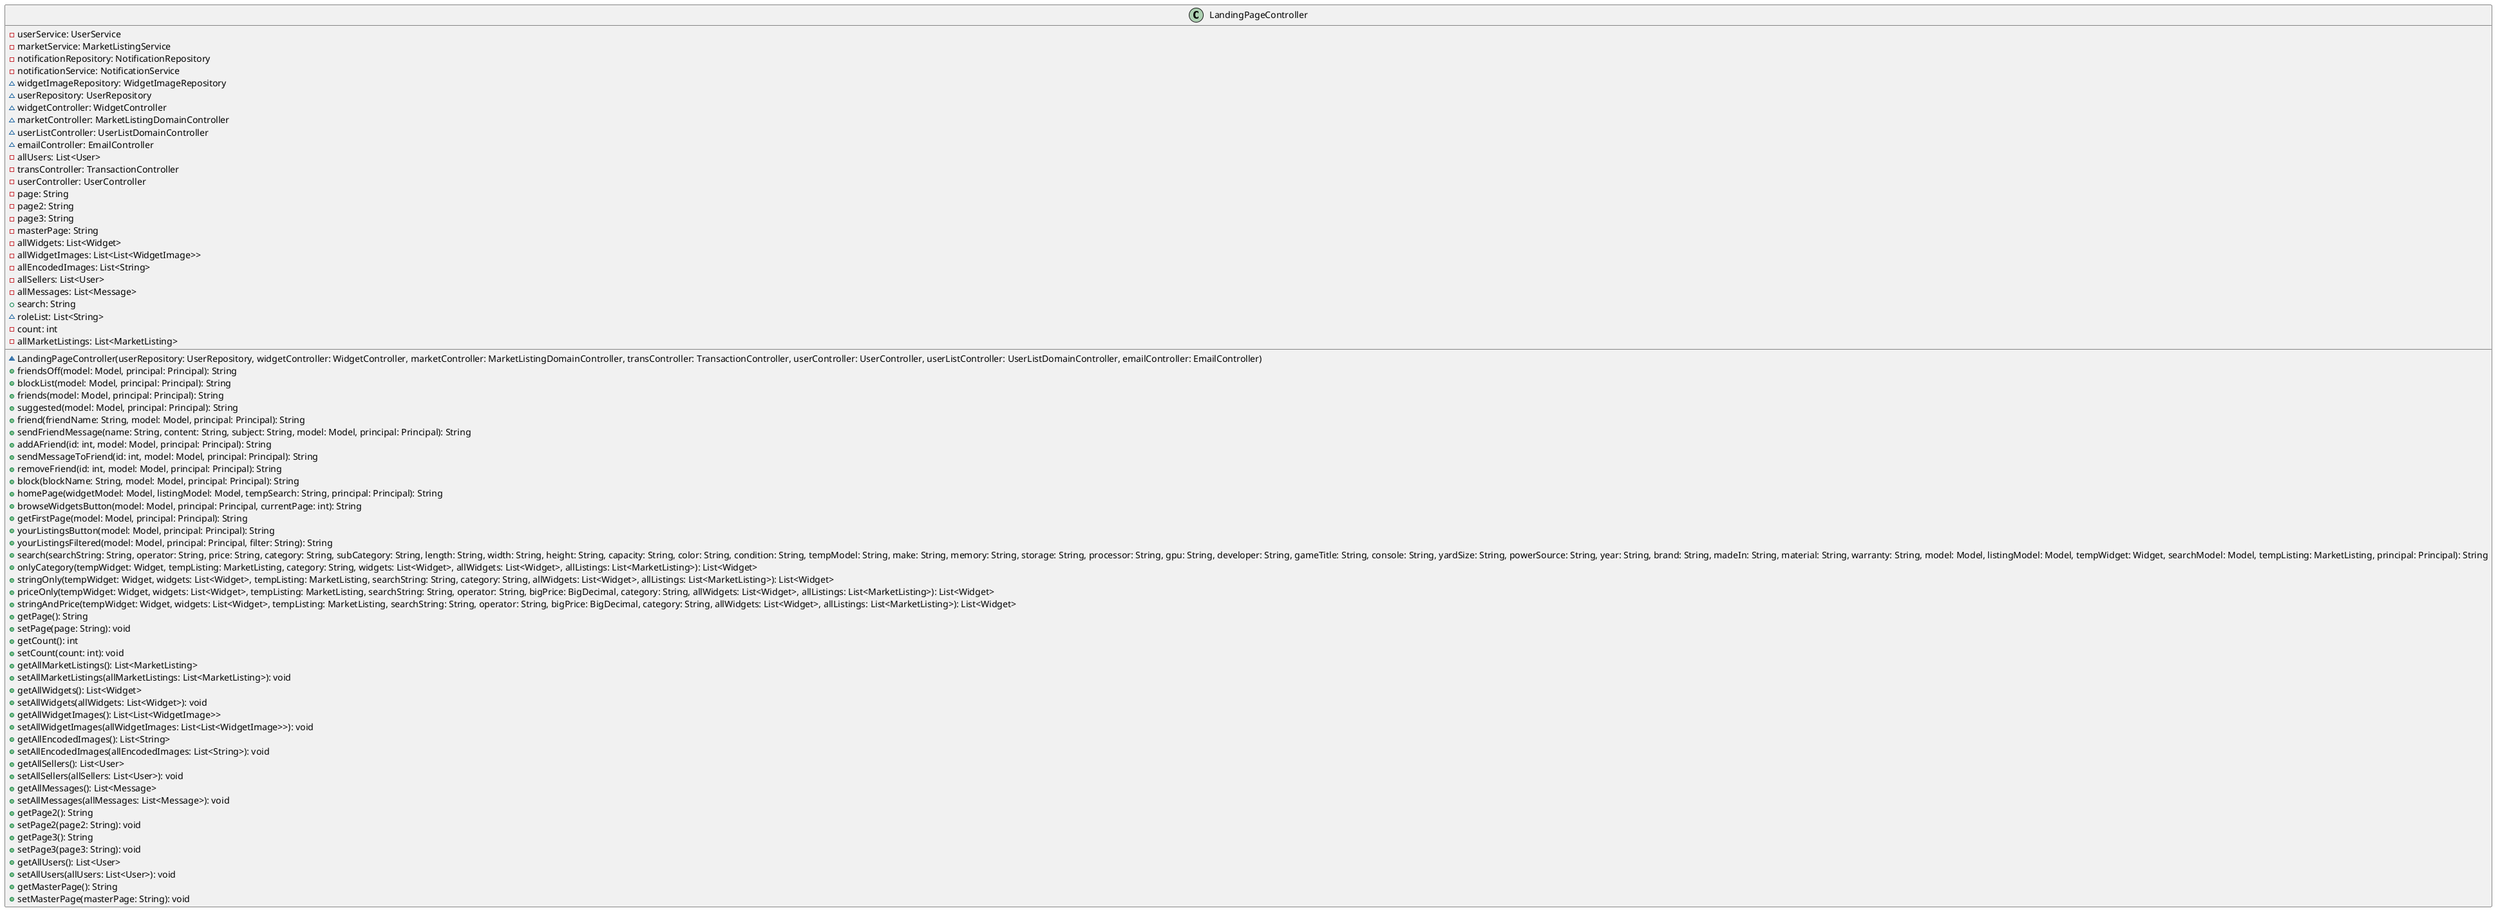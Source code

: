 @startuml
class LandingPageController [[java:edu.sru.cpsc.webshopping.controller.LandingPageController]] {
	-userService: UserService
	-marketService: MarketListingService
	-notificationRepository: NotificationRepository
	-notificationService: NotificationService
	~widgetImageRepository: WidgetImageRepository
	~userRepository: UserRepository
	~widgetController: WidgetController
	~marketController: MarketListingDomainController
	~userListController: UserListDomainController
	~emailController: EmailController
	-allUsers: List<User>
	-transController: TransactionController
	-userController: UserController
	-page: String
	-page2: String
	-page3: String
	-masterPage: String
	-allWidgets: List<Widget>
	-allWidgetImages: List<List<WidgetImage>>
	-allEncodedImages: List<String>
	-allSellers: List<User>
	-allMessages: List<Message>
	+search: String
	~roleList: List<String>
	-count: int
	-allMarketListings: List<MarketListing>
	~LandingPageController(userRepository: UserRepository, widgetController: WidgetController, marketController: MarketListingDomainController, transController: TransactionController, userController: UserController, userListController: UserListDomainController, emailController: EmailController)
	+friendsOff(model: Model, principal: Principal): String
	+blockList(model: Model, principal: Principal): String
	+friends(model: Model, principal: Principal): String
	+suggested(model: Model, principal: Principal): String
	+friend(friendName: String, model: Model, principal: Principal): String
	+sendFriendMessage(name: String, content: String, subject: String, model: Model, principal: Principal): String
	+addAFriend(id: int, model: Model, principal: Principal): String
	+sendMessageToFriend(id: int, model: Model, principal: Principal): String
	+removeFriend(id: int, model: Model, principal: Principal): String
	+block(blockName: String, model: Model, principal: Principal): String
	+homePage(widgetModel: Model, listingModel: Model, tempSearch: String, principal: Principal): String
	+browseWidgetsButton(model: Model, principal: Principal, currentPage: int): String
	+getFirstPage(model: Model, principal: Principal): String
	+yourListingsButton(model: Model, principal: Principal): String
	+yourListingsFiltered(model: Model, principal: Principal, filter: String): String
	+search(searchString: String, operator: String, price: String, category: String, subCategory: String, length: String, width: String, height: String, capacity: String, color: String, condition: String, tempModel: String, make: String, memory: String, storage: String, processor: String, gpu: String, developer: String, gameTitle: String, console: String, yardSize: String, powerSource: String, year: String, brand: String, madeIn: String, material: String, warranty: String, model: Model, listingModel: Model, tempWidget: Widget, searchModel: Model, tempListing: MarketListing, principal: Principal): String
	+onlyCategory(tempWidget: Widget, tempListing: MarketListing, category: String, widgets: List<Widget>, allWidgets: List<Widget>, allListings: List<MarketListing>): List<Widget>
	+stringOnly(tempWidget: Widget, widgets: List<Widget>, tempListing: MarketListing, searchString: String, category: String, allWidgets: List<Widget>, allListings: List<MarketListing>): List<Widget>
	+priceOnly(tempWidget: Widget, widgets: List<Widget>, tempListing: MarketListing, searchString: String, operator: String, bigPrice: BigDecimal, category: String, allWidgets: List<Widget>, allListings: List<MarketListing>): List<Widget>
	+stringAndPrice(tempWidget: Widget, widgets: List<Widget>, tempListing: MarketListing, searchString: String, operator: String, bigPrice: BigDecimal, category: String, allWidgets: List<Widget>, allListings: List<MarketListing>): List<Widget>
	+getPage(): String
	+setPage(page: String): void
	+getCount(): int
	+setCount(count: int): void
	+getAllMarketListings(): List<MarketListing>
	+setAllMarketListings(allMarketListings: List<MarketListing>): void
	+getAllWidgets(): List<Widget>
	+setAllWidgets(allWidgets: List<Widget>): void
	+getAllWidgetImages(): List<List<WidgetImage>>
	+setAllWidgetImages(allWidgetImages: List<List<WidgetImage>>): void
	+getAllEncodedImages(): List<String>
	+setAllEncodedImages(allEncodedImages: List<String>): void
	+getAllSellers(): List<User>
	+setAllSellers(allSellers: List<User>): void
	+getAllMessages(): List<Message>
	+setAllMessages(allMessages: List<Message>): void
	+getPage2(): String
	+setPage2(page2: String): void
	+getPage3(): String
	+setPage3(page3: String): void
	+getAllUsers(): List<User>
	+setAllUsers(allUsers: List<User>): void
	+getMasterPage(): String
	+setMasterPage(masterPage: String): void
}
@enduml